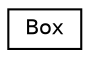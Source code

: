 digraph "Graphical Class Hierarchy"
{
 // LATEX_PDF_SIZE
  edge [fontname="Helvetica",fontsize="10",labelfontname="Helvetica",labelfontsize="10"];
  node [fontname="Helvetica",fontsize="10",shape=record];
  rankdir="LR";
  Node0 [label="Box",height=0.2,width=0.4,color="black", fillcolor="white", style="filled",URL="$class_box.html",tooltip="An axis aligned box."];
}
